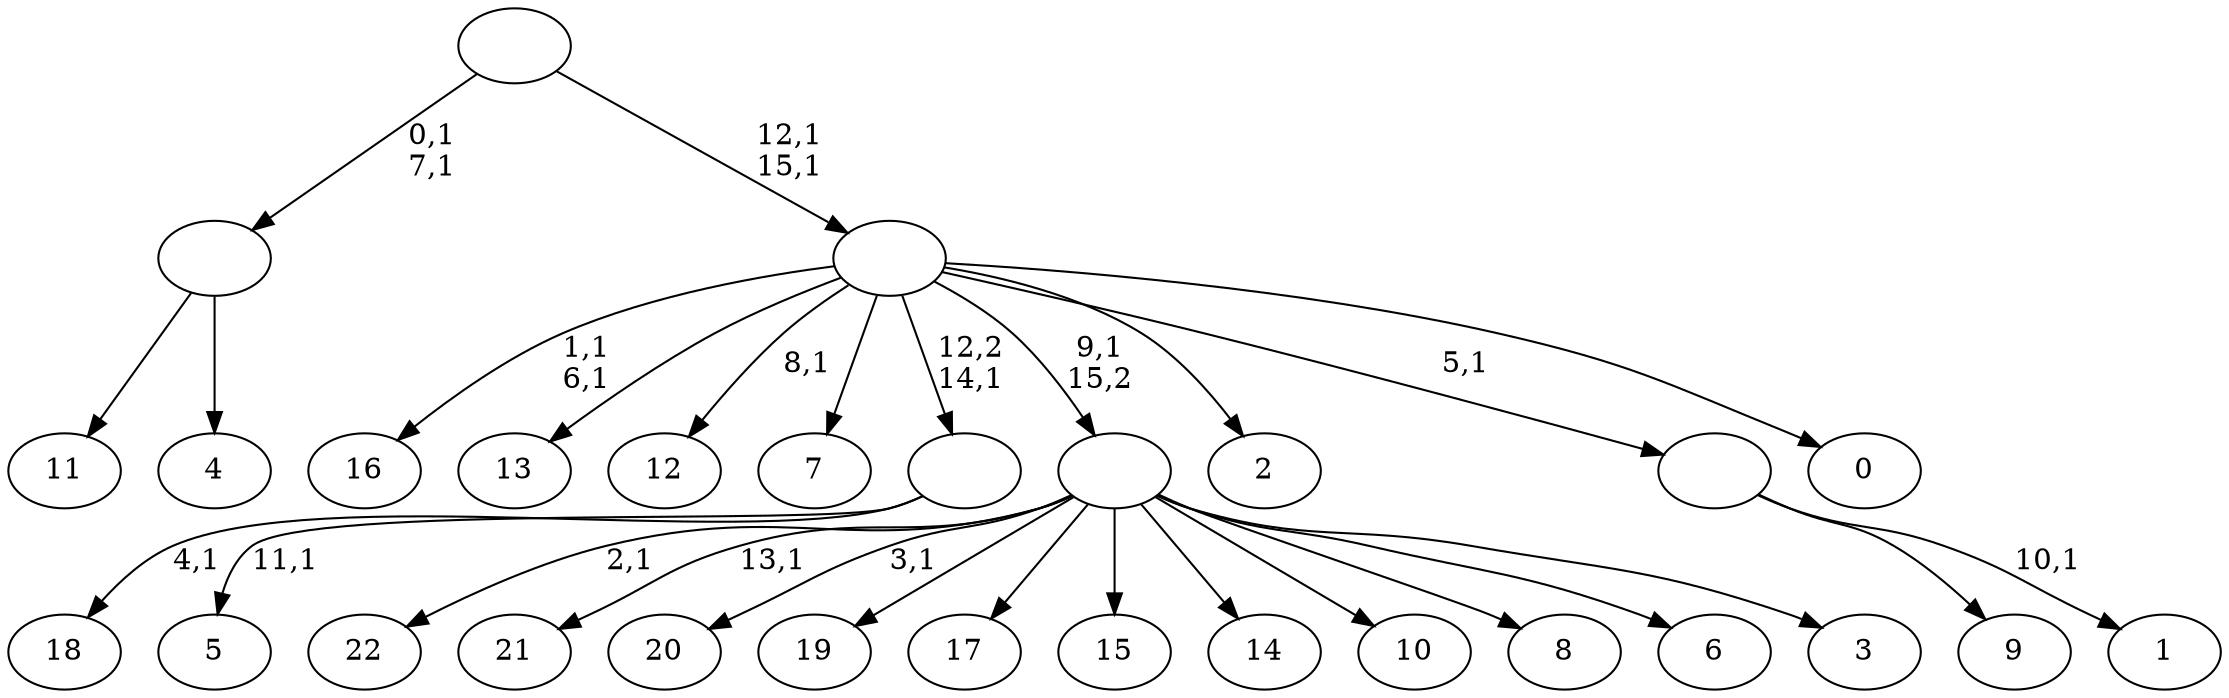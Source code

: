 digraph T {
	39 [label="22"]
	37 [label="21"]
	35 [label="20"]
	33 [label="19"]
	32 [label="18"]
	30 [label="17"]
	29 [label="16"]
	26 [label="15"]
	25 [label="14"]
	24 [label="13"]
	23 [label="12"]
	21 [label="11"]
	20 [label="10"]
	19 [label="9"]
	18 [label="8"]
	17 [label="7"]
	16 [label="6"]
	15 [label="5"]
	13 [label=""]
	12 [label="4"]
	11 [label=""]
	9 [label="3"]
	8 [label=""]
	7 [label="2"]
	6 [label="1"]
	4 [label=""]
	3 [label="0"]
	2 [label=""]
	0 [label=""]
	13 -> 15 [label="11,1"]
	13 -> 32 [label="4,1"]
	11 -> 21 [label=""]
	11 -> 12 [label=""]
	8 -> 35 [label="3,1"]
	8 -> 37 [label="13,1"]
	8 -> 39 [label="2,1"]
	8 -> 33 [label=""]
	8 -> 30 [label=""]
	8 -> 26 [label=""]
	8 -> 25 [label=""]
	8 -> 20 [label=""]
	8 -> 18 [label=""]
	8 -> 16 [label=""]
	8 -> 9 [label=""]
	4 -> 6 [label="10,1"]
	4 -> 19 [label=""]
	2 -> 23 [label="8,1"]
	2 -> 29 [label="1,1\n6,1"]
	2 -> 24 [label=""]
	2 -> 17 [label=""]
	2 -> 13 [label="12,2\n14,1"]
	2 -> 8 [label="9,1\n15,2"]
	2 -> 7 [label=""]
	2 -> 4 [label="5,1"]
	2 -> 3 [label=""]
	0 -> 2 [label="12,1\n15,1"]
	0 -> 11 [label="0,1\n7,1"]
}
